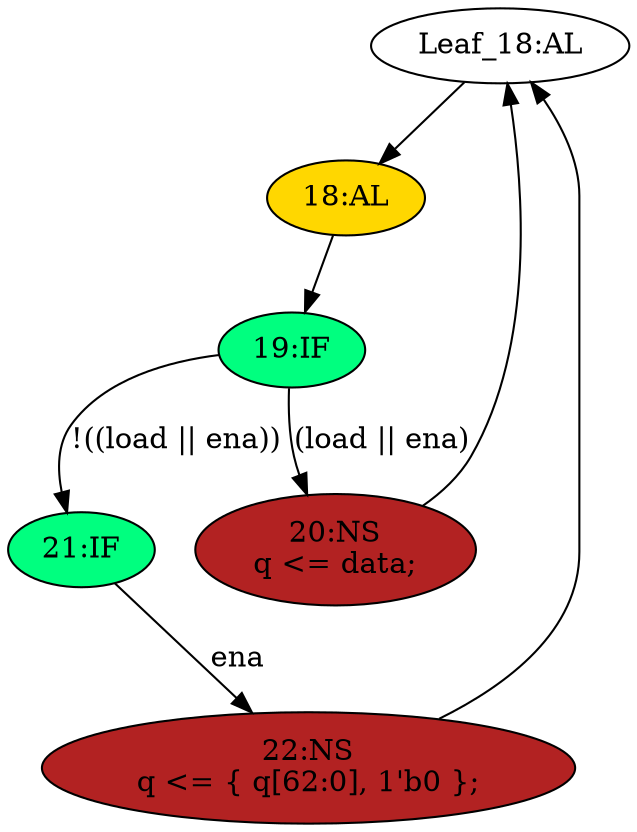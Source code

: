 strict digraph "compose( ,  )" {
	node [label="\N"];
	"Leaf_18:AL"	[def_var="['q']",
		label="Leaf_18:AL"];
	"18:AL"	[ast="<pyverilog.vparser.ast.Always object at 0x7f32f92b71d0>",
		clk_sens=True,
		fillcolor=gold,
		label="18:AL",
		sens="['clk']",
		statements="[]",
		style=filled,
		typ=Always,
		use_var="['load', 'ena', 'data', 'q']"];
	"Leaf_18:AL" -> "18:AL";
	"19:IF"	[ast="<pyverilog.vparser.ast.IfStatement object at 0x7f32f92a3610>",
		fillcolor=springgreen,
		label="19:IF",
		statements="[]",
		style=filled,
		typ=IfStatement];
	"21:IF"	[ast="<pyverilog.vparser.ast.IfStatement object at 0x7f32f924e550>",
		fillcolor=springgreen,
		label="21:IF",
		statements="[]",
		style=filled,
		typ=IfStatement];
	"19:IF" -> "21:IF"	[cond="['load', 'ena']",
		label="!((load || ena))",
		lineno=19];
	"20:NS"	[ast="<pyverilog.vparser.ast.NonblockingSubstitution object at 0x7f32f92a3210>",
		fillcolor=firebrick,
		label="20:NS
q <= data;",
		statements="[<pyverilog.vparser.ast.NonblockingSubstitution object at 0x7f32f92a3210>]",
		style=filled,
		typ=NonblockingSubstitution];
	"19:IF" -> "20:NS"	[cond="['load', 'ena']",
		label="(load || ena)",
		lineno=19];
	"22:NS"	[ast="<pyverilog.vparser.ast.NonblockingSubstitution object at 0x7f32f92b1250>",
		fillcolor=firebrick,
		label="22:NS
q <= { q[62:0], 1'b0 };",
		statements="[<pyverilog.vparser.ast.NonblockingSubstitution object at 0x7f32f92b1250>]",
		style=filled,
		typ=NonblockingSubstitution];
	"21:IF" -> "22:NS"	[cond="['ena']",
		label=ena,
		lineno=21];
	"22:NS" -> "Leaf_18:AL"	[cond="[]",
		lineno=None];
	"20:NS" -> "Leaf_18:AL"	[cond="[]",
		lineno=None];
	"18:AL" -> "19:IF"	[cond="[]",
		lineno=None];
}
